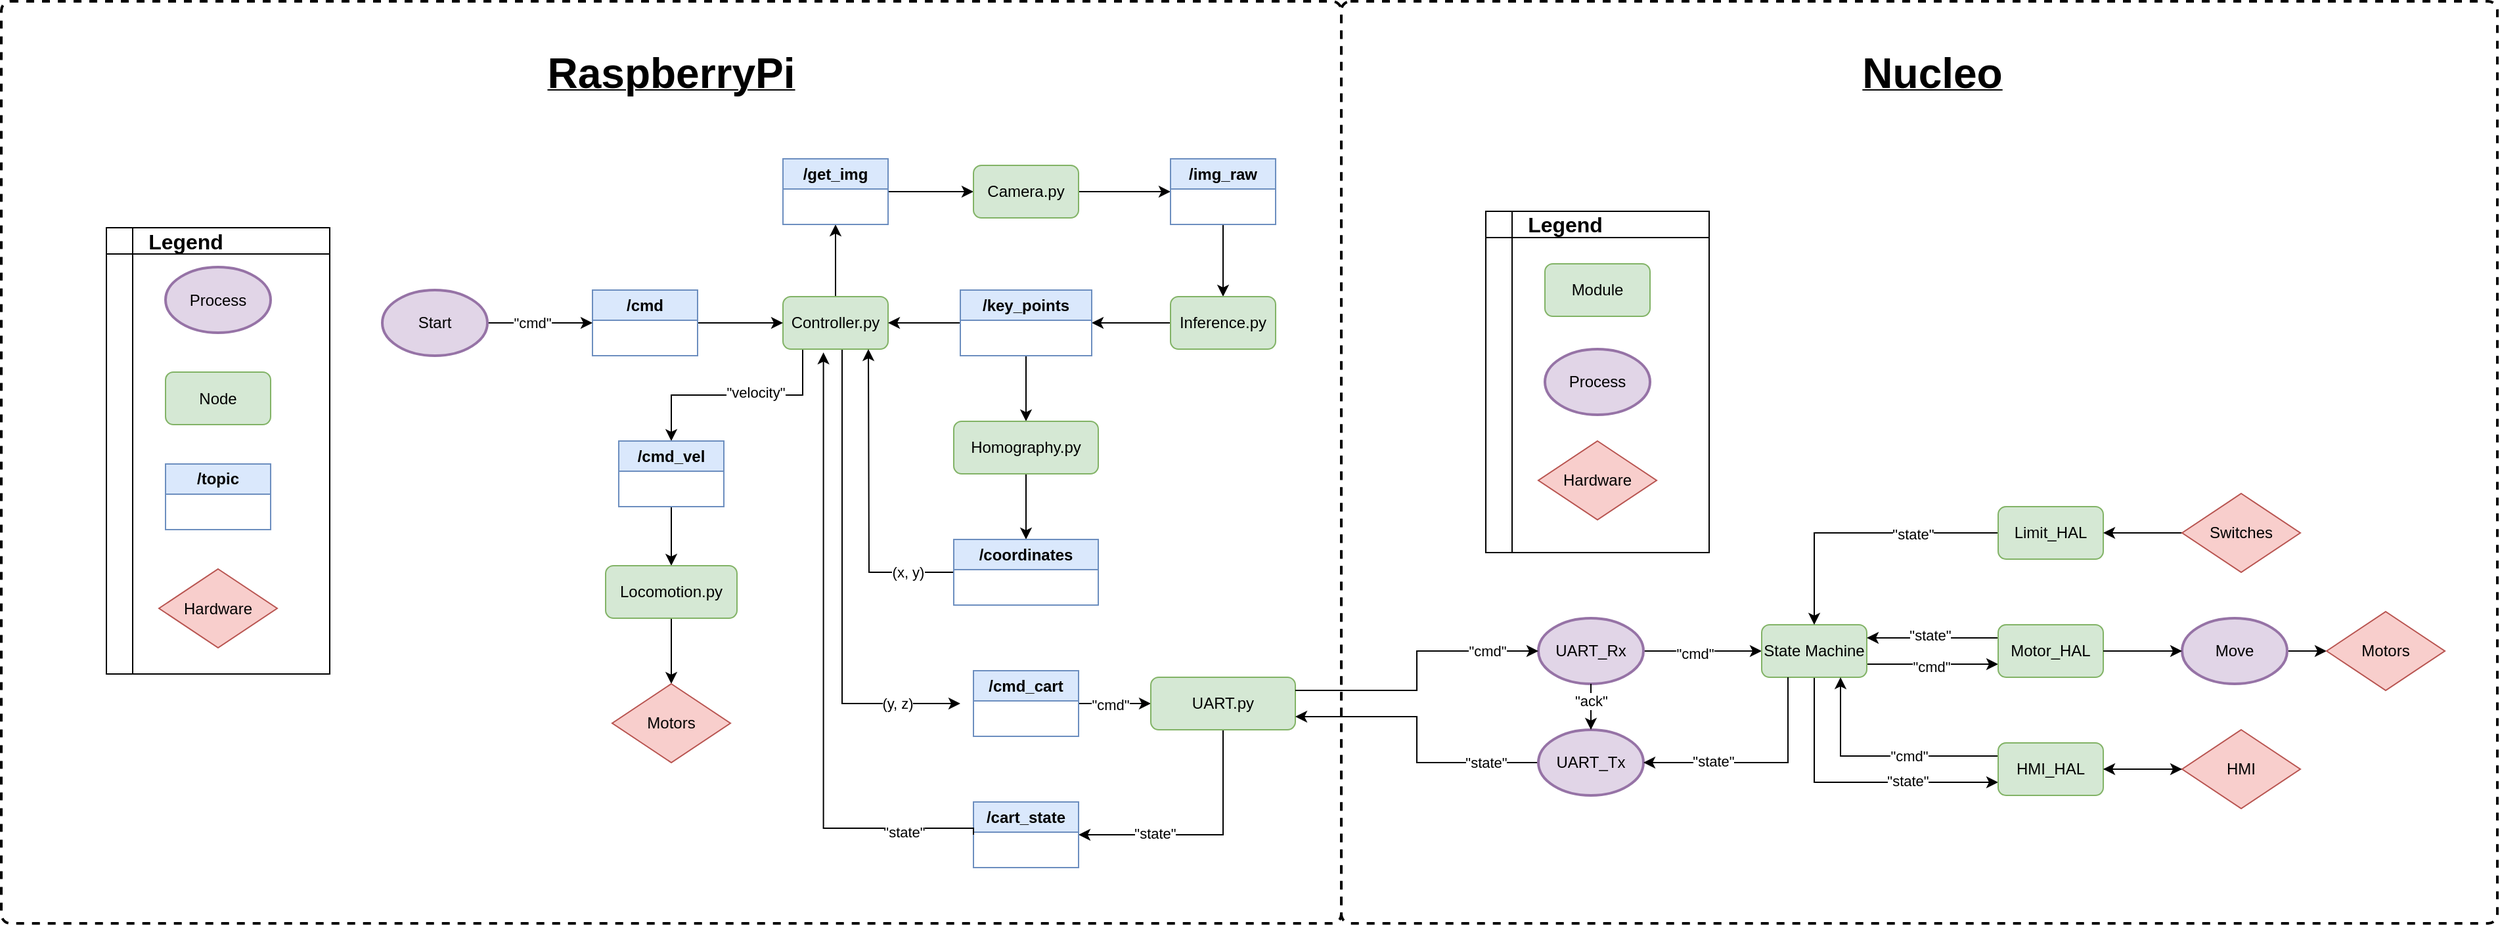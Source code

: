 <mxfile version="22.1.21" type="device">
  <diagram name="Page-1" id="js-JORSwDeCTtrG_aufr">
    <mxGraphModel dx="3056" dy="2420" grid="1" gridSize="10" guides="1" tooltips="1" connect="1" arrows="1" fold="1" page="1" pageScale="1" pageWidth="850" pageHeight="1100" math="0" shadow="0">
      <root>
        <mxCell id="0" />
        <mxCell id="1" parent="0" />
        <mxCell id="SvQYntT_slhw4JaxMj-Q-137" value="" style="rounded=1;whiteSpace=wrap;html=1;absoluteArcSize=1;arcSize=14;strokeWidth=2;fillColor=none;dashed=1;" vertex="1" parent="1">
          <mxGeometry x="-510" y="-300" width="1020" height="702.5" as="geometry" />
        </mxCell>
        <mxCell id="SvQYntT_slhw4JaxMj-Q-130" value="" style="shape=internalStorage;whiteSpace=wrap;html=1;backgroundOutline=1;" vertex="1" parent="1">
          <mxGeometry x="-430" y="-127.5" width="170" height="340" as="geometry" />
        </mxCell>
        <mxCell id="SvQYntT_slhw4JaxMj-Q-131" value="&lt;font size=&quot;1&quot; style=&quot;&quot;&gt;&lt;b style=&quot;&quot;&gt;&lt;span style=&quot;font-size: 16px;&quot;&gt;Legend&lt;/span&gt;&lt;/b&gt;&lt;/font&gt;" style="text;html=1;align=center;verticalAlign=middle;resizable=0;points=[];autosize=1;strokeColor=none;fillColor=none;" vertex="1" parent="1">
          <mxGeometry x="-410" y="-132.5" width="80" height="30" as="geometry" />
        </mxCell>
        <mxCell id="SvQYntT_slhw4JaxMj-Q-129" value="" style="shape=internalStorage;whiteSpace=wrap;html=1;backgroundOutline=1;" vertex="1" parent="1">
          <mxGeometry x="620" y="-140" width="170" height="260" as="geometry" />
        </mxCell>
        <mxCell id="SvQYntT_slhw4JaxMj-Q-13" style="edgeStyle=orthogonalEdgeStyle;rounded=0;orthogonalLoop=1;jettySize=auto;html=1;exitX=0.5;exitY=1;exitDx=0;exitDy=0;entryX=0.5;entryY=0;entryDx=0;entryDy=0;" edge="1" parent="1" source="SvQYntT_slhw4JaxMj-Q-2" target="SvQYntT_slhw4JaxMj-Q-11">
          <mxGeometry relative="1" as="geometry">
            <Array as="points">
              <mxPoint x="100" y="-35" />
              <mxPoint x="100" />
              <mxPoint />
            </Array>
          </mxGeometry>
        </mxCell>
        <mxCell id="SvQYntT_slhw4JaxMj-Q-14" value="&quot;velocity&quot;" style="edgeLabel;html=1;align=center;verticalAlign=middle;resizable=0;points=[];" vertex="1" connectable="0" parent="SvQYntT_slhw4JaxMj-Q-13">
          <mxGeometry x="-0.015" y="-2" relative="1" as="geometry">
            <mxPoint as="offset" />
          </mxGeometry>
        </mxCell>
        <mxCell id="SvQYntT_slhw4JaxMj-Q-50" style="edgeStyle=orthogonalEdgeStyle;rounded=0;orthogonalLoop=1;jettySize=auto;html=1;exitX=0.5;exitY=0;exitDx=0;exitDy=0;entryX=0.5;entryY=1;entryDx=0;entryDy=0;" edge="1" parent="1" source="SvQYntT_slhw4JaxMj-Q-2" target="SvQYntT_slhw4JaxMj-Q-18">
          <mxGeometry relative="1" as="geometry" />
        </mxCell>
        <mxCell id="SvQYntT_slhw4JaxMj-Q-67" style="edgeStyle=orthogonalEdgeStyle;rounded=0;orthogonalLoop=1;jettySize=auto;html=1;exitX=0.5;exitY=1;exitDx=0;exitDy=0;entryX=0;entryY=0.5;entryDx=0;entryDy=0;" edge="1" parent="1">
          <mxGeometry relative="1" as="geometry">
            <mxPoint x="115" y="-35" as="sourcePoint" />
            <mxPoint x="220" y="235" as="targetPoint" />
            <Array as="points">
              <mxPoint x="130" y="-35" />
              <mxPoint x="130" y="235" />
            </Array>
          </mxGeometry>
        </mxCell>
        <mxCell id="SvQYntT_slhw4JaxMj-Q-68" value="(y, z)" style="edgeLabel;html=1;align=center;verticalAlign=middle;resizable=0;points=[];" vertex="1" connectable="0" parent="SvQYntT_slhw4JaxMj-Q-67">
          <mxGeometry x="0.742" relative="1" as="geometry">
            <mxPoint as="offset" />
          </mxGeometry>
        </mxCell>
        <mxCell id="SvQYntT_slhw4JaxMj-Q-2" value="Controller.py" style="rounded=1;whiteSpace=wrap;html=1;fillColor=#d5e8d4;strokeColor=#82b366;" vertex="1" parent="1">
          <mxGeometry x="85" y="-75" width="80" height="40" as="geometry" />
        </mxCell>
        <mxCell id="SvQYntT_slhw4JaxMj-Q-10" style="edgeStyle=orthogonalEdgeStyle;rounded=0;orthogonalLoop=1;jettySize=auto;html=1;exitX=1;exitY=0.5;exitDx=0;exitDy=0;entryX=0;entryY=0.5;entryDx=0;entryDy=0;" edge="1" parent="1" source="SvQYntT_slhw4JaxMj-Q-5" target="SvQYntT_slhw4JaxMj-Q-2">
          <mxGeometry relative="1" as="geometry" />
        </mxCell>
        <mxCell id="SvQYntT_slhw4JaxMj-Q-5" value="/cmd" style="swimlane;whiteSpace=wrap;html=1;fillColor=#dae8fc;strokeColor=#6c8ebf;" vertex="1" parent="1">
          <mxGeometry x="-60" y="-80" width="80" height="50" as="geometry" />
        </mxCell>
        <mxCell id="SvQYntT_slhw4JaxMj-Q-6" value="Process" style="strokeWidth=2;html=1;shape=mxgraph.flowchart.start_1;whiteSpace=wrap;fillColor=#e1d5e7;strokeColor=#9673a6;" vertex="1" parent="1">
          <mxGeometry x="-385" y="-97.5" width="80" height="50" as="geometry" />
        </mxCell>
        <mxCell id="SvQYntT_slhw4JaxMj-Q-61" style="edgeStyle=orthogonalEdgeStyle;rounded=0;orthogonalLoop=1;jettySize=auto;html=1;exitX=1;exitY=0.5;exitDx=0;exitDy=0;exitPerimeter=0;entryX=0;entryY=0.5;entryDx=0;entryDy=0;" edge="1" parent="1" source="SvQYntT_slhw4JaxMj-Q-7" target="SvQYntT_slhw4JaxMj-Q-5">
          <mxGeometry relative="1" as="geometry" />
        </mxCell>
        <mxCell id="SvQYntT_slhw4JaxMj-Q-62" value="&quot;cmd&quot;" style="edgeLabel;html=1;align=center;verticalAlign=middle;resizable=0;points=[];" vertex="1" connectable="0" parent="SvQYntT_slhw4JaxMj-Q-61">
          <mxGeometry x="-0.147" relative="1" as="geometry">
            <mxPoint as="offset" />
          </mxGeometry>
        </mxCell>
        <mxCell id="SvQYntT_slhw4JaxMj-Q-7" value="Start" style="strokeWidth=2;html=1;shape=mxgraph.flowchart.start_1;whiteSpace=wrap;fillColor=#e1d5e7;strokeColor=#9673a6;" vertex="1" parent="1">
          <mxGeometry x="-220" y="-80" width="80" height="50" as="geometry" />
        </mxCell>
        <mxCell id="SvQYntT_slhw4JaxMj-Q-21" style="edgeStyle=orthogonalEdgeStyle;rounded=0;orthogonalLoop=1;jettySize=auto;html=1;exitX=0.5;exitY=1;exitDx=0;exitDy=0;entryX=0.5;entryY=0;entryDx=0;entryDy=0;" edge="1" parent="1" source="SvQYntT_slhw4JaxMj-Q-11" target="SvQYntT_slhw4JaxMj-Q-12">
          <mxGeometry relative="1" as="geometry" />
        </mxCell>
        <mxCell id="SvQYntT_slhw4JaxMj-Q-11" value="/cmd_vel" style="swimlane;whiteSpace=wrap;html=1;fillColor=#dae8fc;strokeColor=#6c8ebf;" vertex="1" parent="1">
          <mxGeometry x="-40" y="35" width="80" height="50" as="geometry" />
        </mxCell>
        <mxCell id="SvQYntT_slhw4JaxMj-Q-71" style="edgeStyle=orthogonalEdgeStyle;rounded=0;orthogonalLoop=1;jettySize=auto;html=1;exitX=0.5;exitY=1;exitDx=0;exitDy=0;entryX=0.5;entryY=0;entryDx=0;entryDy=0;" edge="1" parent="1" source="SvQYntT_slhw4JaxMj-Q-12" target="SvQYntT_slhw4JaxMj-Q-70">
          <mxGeometry relative="1" as="geometry" />
        </mxCell>
        <mxCell id="SvQYntT_slhw4JaxMj-Q-12" value="Locomotion.py" style="rounded=1;whiteSpace=wrap;html=1;fillColor=#d5e8d4;strokeColor=#82b366;" vertex="1" parent="1">
          <mxGeometry x="-50" y="130" width="100" height="40" as="geometry" />
        </mxCell>
        <mxCell id="SvQYntT_slhw4JaxMj-Q-16" value="Node" style="rounded=1;whiteSpace=wrap;html=1;fillColor=#d5e8d4;strokeColor=#82b366;" vertex="1" parent="1">
          <mxGeometry x="-385" y="-17.5" width="80" height="40" as="geometry" />
        </mxCell>
        <mxCell id="SvQYntT_slhw4JaxMj-Q-17" value="/topic" style="swimlane;whiteSpace=wrap;html=1;fillColor=#dae8fc;strokeColor=#6c8ebf;" vertex="1" parent="1">
          <mxGeometry x="-385" y="52.5" width="80" height="50" as="geometry" />
        </mxCell>
        <mxCell id="SvQYntT_slhw4JaxMj-Q-51" style="edgeStyle=orthogonalEdgeStyle;rounded=0;orthogonalLoop=1;jettySize=auto;html=1;exitX=1;exitY=0.5;exitDx=0;exitDy=0;entryX=0;entryY=0.5;entryDx=0;entryDy=0;" edge="1" parent="1" source="SvQYntT_slhw4JaxMj-Q-18" target="SvQYntT_slhw4JaxMj-Q-20">
          <mxGeometry relative="1" as="geometry" />
        </mxCell>
        <mxCell id="SvQYntT_slhw4JaxMj-Q-18" value="/get_img" style="swimlane;whiteSpace=wrap;html=1;fillColor=#dae8fc;strokeColor=#6c8ebf;" vertex="1" parent="1">
          <mxGeometry x="85" y="-180" width="80" height="50" as="geometry" />
        </mxCell>
        <mxCell id="SvQYntT_slhw4JaxMj-Q-52" style="edgeStyle=orthogonalEdgeStyle;rounded=0;orthogonalLoop=1;jettySize=auto;html=1;exitX=1;exitY=0.5;exitDx=0;exitDy=0;entryX=0;entryY=0.5;entryDx=0;entryDy=0;" edge="1" parent="1" source="SvQYntT_slhw4JaxMj-Q-20" target="SvQYntT_slhw4JaxMj-Q-25">
          <mxGeometry relative="1" as="geometry" />
        </mxCell>
        <mxCell id="SvQYntT_slhw4JaxMj-Q-20" value="Camera.py" style="rounded=1;whiteSpace=wrap;html=1;fillColor=#d5e8d4;strokeColor=#82b366;" vertex="1" parent="1">
          <mxGeometry x="230" y="-175" width="80" height="40" as="geometry" />
        </mxCell>
        <mxCell id="SvQYntT_slhw4JaxMj-Q-53" style="edgeStyle=orthogonalEdgeStyle;rounded=0;orthogonalLoop=1;jettySize=auto;html=1;exitX=0.5;exitY=1;exitDx=0;exitDy=0;entryX=0.5;entryY=0;entryDx=0;entryDy=0;" edge="1" parent="1" source="SvQYntT_slhw4JaxMj-Q-25" target="SvQYntT_slhw4JaxMj-Q-27">
          <mxGeometry relative="1" as="geometry" />
        </mxCell>
        <mxCell id="SvQYntT_slhw4JaxMj-Q-25" value="/img_raw" style="swimlane;whiteSpace=wrap;html=1;startSize=23;fillColor=#dae8fc;strokeColor=#6c8ebf;" vertex="1" parent="1">
          <mxGeometry x="380" y="-180" width="80" height="50" as="geometry" />
        </mxCell>
        <mxCell id="SvQYntT_slhw4JaxMj-Q-54" style="edgeStyle=orthogonalEdgeStyle;rounded=0;orthogonalLoop=1;jettySize=auto;html=1;exitX=0;exitY=0.5;exitDx=0;exitDy=0;entryX=1;entryY=0.5;entryDx=0;entryDy=0;" edge="1" parent="1" source="SvQYntT_slhw4JaxMj-Q-27" target="SvQYntT_slhw4JaxMj-Q-31">
          <mxGeometry relative="1" as="geometry" />
        </mxCell>
        <mxCell id="SvQYntT_slhw4JaxMj-Q-27" value="Inference.py" style="rounded=1;whiteSpace=wrap;html=1;fillColor=#d5e8d4;strokeColor=#82b366;" vertex="1" parent="1">
          <mxGeometry x="380" y="-75" width="80" height="40" as="geometry" />
        </mxCell>
        <mxCell id="SvQYntT_slhw4JaxMj-Q-55" style="edgeStyle=orthogonalEdgeStyle;rounded=0;orthogonalLoop=1;jettySize=auto;html=1;exitX=0;exitY=0.5;exitDx=0;exitDy=0;" edge="1" parent="1" source="SvQYntT_slhw4JaxMj-Q-31" target="SvQYntT_slhw4JaxMj-Q-2">
          <mxGeometry relative="1" as="geometry" />
        </mxCell>
        <mxCell id="SvQYntT_slhw4JaxMj-Q-57" style="edgeStyle=orthogonalEdgeStyle;rounded=0;orthogonalLoop=1;jettySize=auto;html=1;exitX=0.5;exitY=1;exitDx=0;exitDy=0;entryX=0.5;entryY=0;entryDx=0;entryDy=0;" edge="1" parent="1" source="SvQYntT_slhw4JaxMj-Q-31" target="SvQYntT_slhw4JaxMj-Q-56">
          <mxGeometry relative="1" as="geometry" />
        </mxCell>
        <mxCell id="SvQYntT_slhw4JaxMj-Q-31" value="/key_points" style="swimlane;whiteSpace=wrap;html=1;startSize=23;fillColor=#dae8fc;strokeColor=#6c8ebf;" vertex="1" parent="1">
          <mxGeometry x="220" y="-80" width="100" height="50" as="geometry" />
        </mxCell>
        <mxCell id="SvQYntT_slhw4JaxMj-Q-63" style="edgeStyle=orthogonalEdgeStyle;rounded=0;orthogonalLoop=1;jettySize=auto;html=1;exitX=0.5;exitY=1;exitDx=0;exitDy=0;entryX=0.5;entryY=0;entryDx=0;entryDy=0;" edge="1" parent="1" source="SvQYntT_slhw4JaxMj-Q-56" target="SvQYntT_slhw4JaxMj-Q-58">
          <mxGeometry relative="1" as="geometry" />
        </mxCell>
        <mxCell id="SvQYntT_slhw4JaxMj-Q-56" value="Homography.py" style="rounded=1;whiteSpace=wrap;html=1;fillColor=#d5e8d4;strokeColor=#82b366;" vertex="1" parent="1">
          <mxGeometry x="215" y="20" width="110" height="40" as="geometry" />
        </mxCell>
        <mxCell id="SvQYntT_slhw4JaxMj-Q-64" style="edgeStyle=orthogonalEdgeStyle;rounded=0;orthogonalLoop=1;jettySize=auto;html=1;exitX=0;exitY=0.5;exitDx=0;exitDy=0;entryX=0.5;entryY=1;entryDx=0;entryDy=0;" edge="1" parent="1" source="SvQYntT_slhw4JaxMj-Q-58">
          <mxGeometry relative="1" as="geometry">
            <mxPoint x="240" y="135.0" as="sourcePoint" />
            <mxPoint x="150" y="-35.0" as="targetPoint" />
          </mxGeometry>
        </mxCell>
        <mxCell id="SvQYntT_slhw4JaxMj-Q-65" value="(x, y)" style="edgeLabel;html=1;align=center;verticalAlign=middle;resizable=0;points=[];" vertex="1" connectable="0" parent="SvQYntT_slhw4JaxMj-Q-64">
          <mxGeometry x="-0.659" y="1" relative="1" as="geometry">
            <mxPoint x="5" y="-1" as="offset" />
          </mxGeometry>
        </mxCell>
        <mxCell id="SvQYntT_slhw4JaxMj-Q-58" value="/coordinates" style="swimlane;whiteSpace=wrap;html=1;fillColor=#dae8fc;strokeColor=#6c8ebf;" vertex="1" parent="1">
          <mxGeometry x="215" y="110" width="110" height="50" as="geometry" />
        </mxCell>
        <mxCell id="SvQYntT_slhw4JaxMj-Q-83" style="edgeStyle=orthogonalEdgeStyle;rounded=0;orthogonalLoop=1;jettySize=auto;html=1;exitX=1;exitY=0.5;exitDx=0;exitDy=0;entryX=0;entryY=0.5;entryDx=0;entryDy=0;" edge="1" parent="1" source="SvQYntT_slhw4JaxMj-Q-66" target="SvQYntT_slhw4JaxMj-Q-72">
          <mxGeometry relative="1" as="geometry" />
        </mxCell>
        <mxCell id="SvQYntT_slhw4JaxMj-Q-126" value="&quot;cmd&quot;" style="edgeLabel;html=1;align=center;verticalAlign=middle;resizable=0;points=[];" vertex="1" connectable="0" parent="SvQYntT_slhw4JaxMj-Q-83">
          <mxGeometry x="-0.12" y="-1" relative="1" as="geometry">
            <mxPoint as="offset" />
          </mxGeometry>
        </mxCell>
        <mxCell id="SvQYntT_slhw4JaxMj-Q-66" value="/cmd_cart" style="swimlane;whiteSpace=wrap;html=1;fillColor=#dae8fc;strokeColor=#6c8ebf;" vertex="1" parent="1">
          <mxGeometry x="230" y="210" width="80" height="50" as="geometry" />
        </mxCell>
        <mxCell id="SvQYntT_slhw4JaxMj-Q-69" value="Hardware" style="rhombus;whiteSpace=wrap;html=1;fillColor=#f8cecc;strokeColor=#b85450;" vertex="1" parent="1">
          <mxGeometry x="-390" y="132.5" width="90" height="60" as="geometry" />
        </mxCell>
        <mxCell id="SvQYntT_slhw4JaxMj-Q-70" value="Motors" style="rhombus;whiteSpace=wrap;html=1;fillColor=#f8cecc;strokeColor=#b85450;" vertex="1" parent="1">
          <mxGeometry x="-45" y="220" width="90" height="60" as="geometry" />
        </mxCell>
        <mxCell id="SvQYntT_slhw4JaxMj-Q-85" style="edgeStyle=orthogonalEdgeStyle;rounded=0;orthogonalLoop=1;jettySize=auto;html=1;exitX=0.5;exitY=1;exitDx=0;exitDy=0;entryX=1;entryY=0.5;entryDx=0;entryDy=0;" edge="1" parent="1" source="SvQYntT_slhw4JaxMj-Q-72" target="SvQYntT_slhw4JaxMj-Q-84">
          <mxGeometry relative="1" as="geometry" />
        </mxCell>
        <mxCell id="SvQYntT_slhw4JaxMj-Q-125" value="&quot;state&quot;" style="edgeLabel;html=1;align=center;verticalAlign=middle;resizable=0;points=[];" vertex="1" connectable="0" parent="SvQYntT_slhw4JaxMj-Q-85">
          <mxGeometry x="0.392" y="-1" relative="1" as="geometry">
            <mxPoint as="offset" />
          </mxGeometry>
        </mxCell>
        <mxCell id="SvQYntT_slhw4JaxMj-Q-72" value="UART.py" style="rounded=1;whiteSpace=wrap;html=1;fillColor=#d5e8d4;strokeColor=#82b366;" vertex="1" parent="1">
          <mxGeometry x="365" y="215" width="110" height="40" as="geometry" />
        </mxCell>
        <mxCell id="SvQYntT_slhw4JaxMj-Q-96" style="edgeStyle=orthogonalEdgeStyle;rounded=0;orthogonalLoop=1;jettySize=auto;html=1;exitX=1;exitY=0.5;exitDx=0;exitDy=0;exitPerimeter=0;entryX=0;entryY=0.5;entryDx=0;entryDy=0;" edge="1" parent="1" source="SvQYntT_slhw4JaxMj-Q-73" target="SvQYntT_slhw4JaxMj-Q-88">
          <mxGeometry relative="1" as="geometry" />
        </mxCell>
        <mxCell id="SvQYntT_slhw4JaxMj-Q-121" value="&quot;cmd&quot;" style="edgeLabel;html=1;align=center;verticalAlign=middle;resizable=0;points=[];" vertex="1" connectable="0" parent="SvQYntT_slhw4JaxMj-Q-96">
          <mxGeometry x="-0.149" y="-2" relative="1" as="geometry">
            <mxPoint as="offset" />
          </mxGeometry>
        </mxCell>
        <mxCell id="SvQYntT_slhw4JaxMj-Q-73" value="UART_Rx" style="strokeWidth=2;html=1;shape=mxgraph.flowchart.start_1;whiteSpace=wrap;fillColor=#e1d5e7;strokeColor=#9673a6;" vertex="1" parent="1">
          <mxGeometry x="660" y="170" width="80" height="50" as="geometry" />
        </mxCell>
        <mxCell id="SvQYntT_slhw4JaxMj-Q-75" style="edgeStyle=orthogonalEdgeStyle;rounded=0;orthogonalLoop=1;jettySize=auto;html=1;exitX=1;exitY=0.25;exitDx=0;exitDy=0;entryX=0;entryY=0.5;entryDx=0;entryDy=0;entryPerimeter=0;" edge="1" parent="1" source="SvQYntT_slhw4JaxMj-Q-72" target="SvQYntT_slhw4JaxMj-Q-73">
          <mxGeometry relative="1" as="geometry" />
        </mxCell>
        <mxCell id="SvQYntT_slhw4JaxMj-Q-124" value="&quot;cmd&quot;" style="edgeLabel;html=1;align=center;verticalAlign=middle;resizable=0;points=[];" vertex="1" connectable="0" parent="SvQYntT_slhw4JaxMj-Q-75">
          <mxGeometry x="0.585" y="-1" relative="1" as="geometry">
            <mxPoint x="5" y="-1" as="offset" />
          </mxGeometry>
        </mxCell>
        <mxCell id="SvQYntT_slhw4JaxMj-Q-78" style="edgeStyle=orthogonalEdgeStyle;rounded=0;orthogonalLoop=1;jettySize=auto;html=1;exitX=0;exitY=0.5;exitDx=0;exitDy=0;exitPerimeter=0;entryX=1;entryY=0.75;entryDx=0;entryDy=0;" edge="1" parent="1" source="SvQYntT_slhw4JaxMj-Q-76" target="SvQYntT_slhw4JaxMj-Q-72">
          <mxGeometry relative="1" as="geometry" />
        </mxCell>
        <mxCell id="SvQYntT_slhw4JaxMj-Q-123" value="&quot;state&quot;" style="edgeLabel;html=1;align=center;verticalAlign=middle;resizable=0;points=[];" vertex="1" connectable="0" parent="SvQYntT_slhw4JaxMj-Q-78">
          <mxGeometry x="-0.681" y="2" relative="1" as="geometry">
            <mxPoint x="-5" y="-2" as="offset" />
          </mxGeometry>
        </mxCell>
        <mxCell id="SvQYntT_slhw4JaxMj-Q-76" value="UART_Tx" style="strokeWidth=2;html=1;shape=mxgraph.flowchart.start_1;whiteSpace=wrap;fillColor=#e1d5e7;strokeColor=#9673a6;" vertex="1" parent="1">
          <mxGeometry x="660" y="255" width="80" height="50" as="geometry" />
        </mxCell>
        <mxCell id="SvQYntT_slhw4JaxMj-Q-79" style="edgeStyle=orthogonalEdgeStyle;rounded=0;orthogonalLoop=1;jettySize=auto;html=1;exitX=0.5;exitY=1;exitDx=0;exitDy=0;exitPerimeter=0;entryX=0.5;entryY=0;entryDx=0;entryDy=0;entryPerimeter=0;" edge="1" parent="1" source="SvQYntT_slhw4JaxMj-Q-73" target="SvQYntT_slhw4JaxMj-Q-76">
          <mxGeometry relative="1" as="geometry" />
        </mxCell>
        <mxCell id="SvQYntT_slhw4JaxMj-Q-80" value="&quot;ack&quot;" style="edgeLabel;html=1;align=center;verticalAlign=middle;resizable=0;points=[];" vertex="1" connectable="0" parent="SvQYntT_slhw4JaxMj-Q-79">
          <mxGeometry x="-0.286" relative="1" as="geometry">
            <mxPoint as="offset" />
          </mxGeometry>
        </mxCell>
        <mxCell id="SvQYntT_slhw4JaxMj-Q-81" value="Module" style="rounded=1;whiteSpace=wrap;html=1;fillColor=#d5e8d4;strokeColor=#82b366;" vertex="1" parent="1">
          <mxGeometry x="665" y="-100" width="80" height="40" as="geometry" />
        </mxCell>
        <mxCell id="SvQYntT_slhw4JaxMj-Q-119" style="edgeStyle=orthogonalEdgeStyle;rounded=0;orthogonalLoop=1;jettySize=auto;html=1;exitX=1;exitY=0.5;exitDx=0;exitDy=0;exitPerimeter=0;entryX=0;entryY=0.5;entryDx=0;entryDy=0;" edge="1" parent="1" source="SvQYntT_slhw4JaxMj-Q-82" target="SvQYntT_slhw4JaxMj-Q-97">
          <mxGeometry relative="1" as="geometry" />
        </mxCell>
        <mxCell id="SvQYntT_slhw4JaxMj-Q-82" value="Move" style="strokeWidth=2;html=1;shape=mxgraph.flowchart.start_1;whiteSpace=wrap;fillColor=#e1d5e7;strokeColor=#9673a6;" vertex="1" parent="1">
          <mxGeometry x="1150" y="170" width="80" height="50" as="geometry" />
        </mxCell>
        <mxCell id="SvQYntT_slhw4JaxMj-Q-84" value="/cart_state" style="swimlane;whiteSpace=wrap;html=1;fillColor=#dae8fc;strokeColor=#6c8ebf;" vertex="1" parent="1">
          <mxGeometry x="230" y="310" width="80" height="50" as="geometry" />
        </mxCell>
        <mxCell id="SvQYntT_slhw4JaxMj-Q-86" style="edgeStyle=orthogonalEdgeStyle;rounded=0;orthogonalLoop=1;jettySize=auto;html=1;exitX=0;exitY=0.5;exitDx=0;exitDy=0;entryX=0.385;entryY=1.063;entryDx=0;entryDy=0;entryPerimeter=0;" edge="1" parent="1" source="SvQYntT_slhw4JaxMj-Q-84" target="SvQYntT_slhw4JaxMj-Q-2">
          <mxGeometry relative="1" as="geometry">
            <Array as="points">
              <mxPoint x="230" y="330" />
              <mxPoint x="116" y="330" />
            </Array>
          </mxGeometry>
        </mxCell>
        <mxCell id="SvQYntT_slhw4JaxMj-Q-87" value="&quot;state&quot;" style="edgeLabel;html=1;align=center;verticalAlign=middle;resizable=0;points=[];" vertex="1" connectable="0" parent="SvQYntT_slhw4JaxMj-Q-86">
          <mxGeometry x="-0.758" y="3" relative="1" as="geometry">
            <mxPoint as="offset" />
          </mxGeometry>
        </mxCell>
        <mxCell id="SvQYntT_slhw4JaxMj-Q-93" style="edgeStyle=orthogonalEdgeStyle;rounded=0;orthogonalLoop=1;jettySize=auto;html=1;exitX=1;exitY=0.75;exitDx=0;exitDy=0;entryX=0;entryY=0.75;entryDx=0;entryDy=0;" edge="1" parent="1" source="SvQYntT_slhw4JaxMj-Q-88" target="SvQYntT_slhw4JaxMj-Q-90">
          <mxGeometry relative="1" as="geometry" />
        </mxCell>
        <mxCell id="SvQYntT_slhw4JaxMj-Q-95" value="&quot;cmd&quot;" style="edgeLabel;html=1;align=center;verticalAlign=middle;resizable=0;points=[];" vertex="1" connectable="0" parent="SvQYntT_slhw4JaxMj-Q-93">
          <mxGeometry x="-0.033" y="-2" relative="1" as="geometry">
            <mxPoint as="offset" />
          </mxGeometry>
        </mxCell>
        <mxCell id="SvQYntT_slhw4JaxMj-Q-112" style="edgeStyle=orthogonalEdgeStyle;rounded=0;orthogonalLoop=1;jettySize=auto;html=1;exitX=0.5;exitY=1;exitDx=0;exitDy=0;entryX=0;entryY=0.75;entryDx=0;entryDy=0;" edge="1" parent="1" source="SvQYntT_slhw4JaxMj-Q-88" target="SvQYntT_slhw4JaxMj-Q-107">
          <mxGeometry relative="1" as="geometry" />
        </mxCell>
        <mxCell id="SvQYntT_slhw4JaxMj-Q-113" value="&quot;state&quot;" style="edgeLabel;html=1;align=center;verticalAlign=middle;resizable=0;points=[];" vertex="1" connectable="0" parent="SvQYntT_slhw4JaxMj-Q-112">
          <mxGeometry x="0.372" y="1" relative="1" as="geometry">
            <mxPoint as="offset" />
          </mxGeometry>
        </mxCell>
        <mxCell id="SvQYntT_slhw4JaxMj-Q-88" value="State Machine" style="rounded=1;whiteSpace=wrap;html=1;fillColor=#d5e8d4;strokeColor=#82b366;" vertex="1" parent="1">
          <mxGeometry x="830" y="175" width="80" height="40" as="geometry" />
        </mxCell>
        <mxCell id="SvQYntT_slhw4JaxMj-Q-92" style="edgeStyle=orthogonalEdgeStyle;rounded=0;orthogonalLoop=1;jettySize=auto;html=1;exitX=0;exitY=0.25;exitDx=0;exitDy=0;entryX=1;entryY=0.25;entryDx=0;entryDy=0;" edge="1" parent="1" source="SvQYntT_slhw4JaxMj-Q-90" target="SvQYntT_slhw4JaxMj-Q-88">
          <mxGeometry relative="1" as="geometry" />
        </mxCell>
        <mxCell id="SvQYntT_slhw4JaxMj-Q-94" value="&quot;state&quot;" style="edgeLabel;html=1;align=center;verticalAlign=middle;resizable=0;points=[];" vertex="1" connectable="0" parent="SvQYntT_slhw4JaxMj-Q-92">
          <mxGeometry x="0.05" y="-2" relative="1" as="geometry">
            <mxPoint as="offset" />
          </mxGeometry>
        </mxCell>
        <mxCell id="SvQYntT_slhw4JaxMj-Q-90" value="Motor_HAL" style="rounded=1;whiteSpace=wrap;html=1;fillColor=#d5e8d4;strokeColor=#82b366;" vertex="1" parent="1">
          <mxGeometry x="1010" y="175" width="80" height="40" as="geometry" />
        </mxCell>
        <mxCell id="SvQYntT_slhw4JaxMj-Q-97" value="Motors" style="rhombus;whiteSpace=wrap;html=1;fillColor=#f8cecc;strokeColor=#b85450;" vertex="1" parent="1">
          <mxGeometry x="1260" y="165" width="90" height="60" as="geometry" />
        </mxCell>
        <mxCell id="SvQYntT_slhw4JaxMj-Q-108" style="edgeStyle=orthogonalEdgeStyle;rounded=0;orthogonalLoop=1;jettySize=auto;html=1;exitX=0;exitY=0.5;exitDx=0;exitDy=0;entryX=0.5;entryY=0;entryDx=0;entryDy=0;" edge="1" parent="1" source="SvQYntT_slhw4JaxMj-Q-99" target="SvQYntT_slhw4JaxMj-Q-88">
          <mxGeometry relative="1" as="geometry" />
        </mxCell>
        <mxCell id="SvQYntT_slhw4JaxMj-Q-109" value="&quot;state&quot;" style="edgeLabel;html=1;align=center;verticalAlign=middle;resizable=0;points=[];" vertex="1" connectable="0" parent="SvQYntT_slhw4JaxMj-Q-108">
          <mxGeometry x="-0.382" y="1" relative="1" as="geometry">
            <mxPoint as="offset" />
          </mxGeometry>
        </mxCell>
        <mxCell id="SvQYntT_slhw4JaxMj-Q-99" value="Limit_HAL" style="rounded=1;whiteSpace=wrap;html=1;fillColor=#d5e8d4;strokeColor=#82b366;" vertex="1" parent="1">
          <mxGeometry x="1010" y="85" width="80" height="40" as="geometry" />
        </mxCell>
        <mxCell id="SvQYntT_slhw4JaxMj-Q-106" style="edgeStyle=orthogonalEdgeStyle;rounded=0;orthogonalLoop=1;jettySize=auto;html=1;exitX=0;exitY=0.5;exitDx=0;exitDy=0;entryX=1;entryY=0.5;entryDx=0;entryDy=0;" edge="1" parent="1" source="SvQYntT_slhw4JaxMj-Q-103" target="SvQYntT_slhw4JaxMj-Q-99">
          <mxGeometry relative="1" as="geometry" />
        </mxCell>
        <mxCell id="SvQYntT_slhw4JaxMj-Q-103" value="Switches" style="rhombus;whiteSpace=wrap;html=1;fillColor=#f8cecc;strokeColor=#b85450;" vertex="1" parent="1">
          <mxGeometry x="1150" y="75" width="90" height="60" as="geometry" />
        </mxCell>
        <mxCell id="SvQYntT_slhw4JaxMj-Q-104" value="Hardware" style="rhombus;whiteSpace=wrap;html=1;fillColor=#f8cecc;strokeColor=#b85450;" vertex="1" parent="1">
          <mxGeometry x="660" y="35" width="90" height="60" as="geometry" />
        </mxCell>
        <mxCell id="SvQYntT_slhw4JaxMj-Q-110" style="edgeStyle=orthogonalEdgeStyle;rounded=0;orthogonalLoop=1;jettySize=auto;html=1;exitX=0;exitY=0.25;exitDx=0;exitDy=0;entryX=0.75;entryY=1;entryDx=0;entryDy=0;" edge="1" parent="1" source="SvQYntT_slhw4JaxMj-Q-107" target="SvQYntT_slhw4JaxMj-Q-88">
          <mxGeometry relative="1" as="geometry" />
        </mxCell>
        <mxCell id="SvQYntT_slhw4JaxMj-Q-111" value="&quot;cmd&quot;" style="edgeLabel;html=1;align=center;verticalAlign=middle;resizable=0;points=[];" vertex="1" connectable="0" parent="SvQYntT_slhw4JaxMj-Q-110">
          <mxGeometry x="-0.241" relative="1" as="geometry">
            <mxPoint as="offset" />
          </mxGeometry>
        </mxCell>
        <mxCell id="SvQYntT_slhw4JaxMj-Q-115" style="edgeStyle=orthogonalEdgeStyle;rounded=0;orthogonalLoop=1;jettySize=auto;html=1;exitX=1;exitY=0.5;exitDx=0;exitDy=0;entryX=0;entryY=0.5;entryDx=0;entryDy=0;" edge="1" parent="1" source="SvQYntT_slhw4JaxMj-Q-107" target="SvQYntT_slhw4JaxMj-Q-114">
          <mxGeometry relative="1" as="geometry" />
        </mxCell>
        <mxCell id="SvQYntT_slhw4JaxMj-Q-107" value="HMI_HAL" style="rounded=1;whiteSpace=wrap;html=1;fillColor=#d5e8d4;strokeColor=#82b366;" vertex="1" parent="1">
          <mxGeometry x="1010" y="265" width="80" height="40" as="geometry" />
        </mxCell>
        <mxCell id="SvQYntT_slhw4JaxMj-Q-116" style="edgeStyle=orthogonalEdgeStyle;rounded=0;orthogonalLoop=1;jettySize=auto;html=1;exitX=0;exitY=0.5;exitDx=0;exitDy=0;entryX=1;entryY=0.5;entryDx=0;entryDy=0;" edge="1" parent="1" source="SvQYntT_slhw4JaxMj-Q-114" target="SvQYntT_slhw4JaxMj-Q-107">
          <mxGeometry relative="1" as="geometry" />
        </mxCell>
        <mxCell id="SvQYntT_slhw4JaxMj-Q-114" value="HMI" style="rhombus;whiteSpace=wrap;html=1;fillColor=#f8cecc;strokeColor=#b85450;" vertex="1" parent="1">
          <mxGeometry x="1150" y="255" width="90" height="60" as="geometry" />
        </mxCell>
        <mxCell id="SvQYntT_slhw4JaxMj-Q-117" value="Process" style="strokeWidth=2;html=1;shape=mxgraph.flowchart.start_1;whiteSpace=wrap;fillColor=#e1d5e7;strokeColor=#9673a6;" vertex="1" parent="1">
          <mxGeometry x="665" y="-35" width="80" height="50" as="geometry" />
        </mxCell>
        <mxCell id="SvQYntT_slhw4JaxMj-Q-118" style="edgeStyle=orthogonalEdgeStyle;rounded=0;orthogonalLoop=1;jettySize=auto;html=1;exitX=1;exitY=0.5;exitDx=0;exitDy=0;entryX=0;entryY=0.5;entryDx=0;entryDy=0;entryPerimeter=0;" edge="1" parent="1" source="SvQYntT_slhw4JaxMj-Q-90" target="SvQYntT_slhw4JaxMj-Q-82">
          <mxGeometry relative="1" as="geometry" />
        </mxCell>
        <mxCell id="SvQYntT_slhw4JaxMj-Q-120" style="edgeStyle=orthogonalEdgeStyle;rounded=0;orthogonalLoop=1;jettySize=auto;html=1;exitX=0.25;exitY=1;exitDx=0;exitDy=0;entryX=1;entryY=0.5;entryDx=0;entryDy=0;entryPerimeter=0;" edge="1" parent="1" source="SvQYntT_slhw4JaxMj-Q-88" target="SvQYntT_slhw4JaxMj-Q-76">
          <mxGeometry relative="1" as="geometry" />
        </mxCell>
        <mxCell id="SvQYntT_slhw4JaxMj-Q-122" value="&quot;state&quot;" style="edgeLabel;html=1;align=center;verticalAlign=middle;resizable=0;points=[];" vertex="1" connectable="0" parent="SvQYntT_slhw4JaxMj-Q-120">
          <mxGeometry x="0.399" y="-1" relative="1" as="geometry">
            <mxPoint as="offset" />
          </mxGeometry>
        </mxCell>
        <mxCell id="SvQYntT_slhw4JaxMj-Q-127" value="&lt;font size=&quot;1&quot; style=&quot;&quot;&gt;&lt;b style=&quot;&quot;&gt;&lt;span style=&quot;font-size: 16px;&quot;&gt;Legend&lt;/span&gt;&lt;/b&gt;&lt;/font&gt;" style="text;html=1;align=center;verticalAlign=middle;resizable=0;points=[];autosize=1;strokeColor=none;fillColor=none;" vertex="1" parent="1">
          <mxGeometry x="640" y="-145" width="80" height="30" as="geometry" />
        </mxCell>
        <mxCell id="SvQYntT_slhw4JaxMj-Q-133" value="&lt;b&gt;&lt;u&gt;&lt;font style=&quot;font-size: 32px;&quot;&gt;RaspberryPi&lt;/font&gt;&lt;/u&gt;&lt;/b&gt;" style="text;html=1;strokeColor=none;fillColor=none;align=center;verticalAlign=middle;whiteSpace=wrap;rounded=0;" vertex="1" parent="1">
          <mxGeometry x="-110" y="-270" width="220" height="50" as="geometry" />
        </mxCell>
        <mxCell id="SvQYntT_slhw4JaxMj-Q-138" value="" style="rounded=1;whiteSpace=wrap;html=1;absoluteArcSize=1;arcSize=14;strokeWidth=2;fillColor=none;dashed=1;" vertex="1" parent="1">
          <mxGeometry x="510" y="-300" width="880" height="702.5" as="geometry" />
        </mxCell>
        <mxCell id="SvQYntT_slhw4JaxMj-Q-139" value="&lt;b&gt;&lt;u&gt;&lt;font style=&quot;font-size: 32px;&quot;&gt;Nucleo&lt;/font&gt;&lt;/u&gt;&lt;/b&gt;" style="text;html=1;strokeColor=none;fillColor=none;align=center;verticalAlign=middle;whiteSpace=wrap;rounded=0;" vertex="1" parent="1">
          <mxGeometry x="850" y="-270" width="220" height="50" as="geometry" />
        </mxCell>
      </root>
    </mxGraphModel>
  </diagram>
</mxfile>
